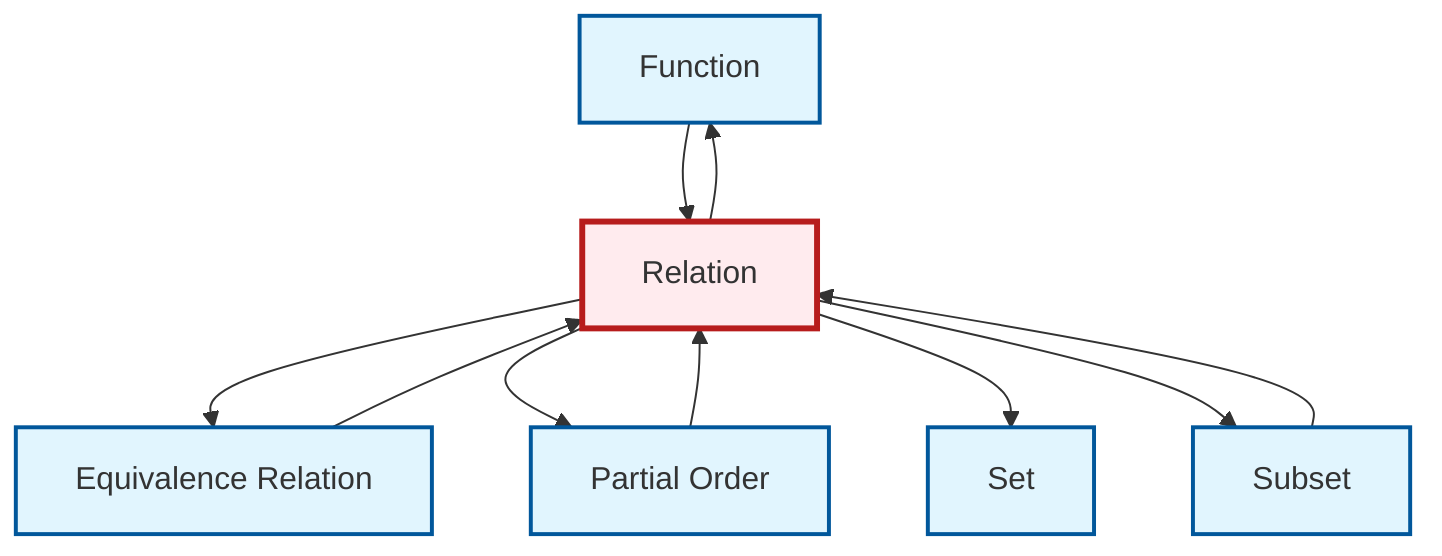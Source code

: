 graph TD
    classDef definition fill:#e1f5fe,stroke:#01579b,stroke-width:2px
    classDef theorem fill:#f3e5f5,stroke:#4a148c,stroke-width:2px
    classDef axiom fill:#fff3e0,stroke:#e65100,stroke-width:2px
    classDef example fill:#e8f5e9,stroke:#1b5e20,stroke-width:2px
    classDef current fill:#ffebee,stroke:#b71c1c,stroke-width:3px
    def-set["Set"]:::definition
    def-function["Function"]:::definition
    def-relation["Relation"]:::definition
    def-partial-order["Partial Order"]:::definition
    def-subset["Subset"]:::definition
    def-equivalence-relation["Equivalence Relation"]:::definition
    def-relation --> def-equivalence-relation
    def-function --> def-relation
    def-subset --> def-relation
    def-relation --> def-function
    def-partial-order --> def-relation
    def-equivalence-relation --> def-relation
    def-relation --> def-partial-order
    def-relation --> def-set
    def-relation --> def-subset
    class def-relation current
